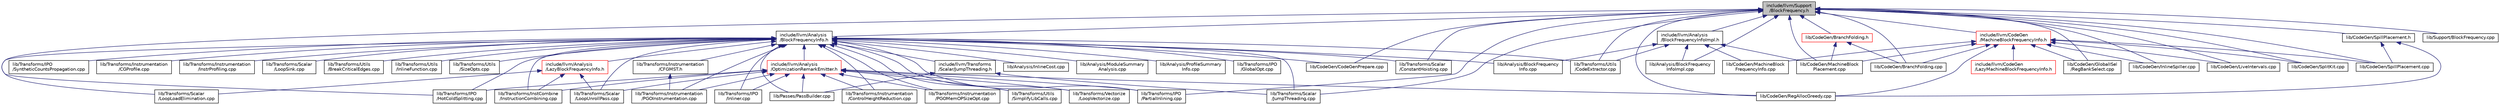 digraph "include/llvm/Support/BlockFrequency.h"
{
 // LATEX_PDF_SIZE
  bgcolor="transparent";
  edge [fontname="Helvetica",fontsize="10",labelfontname="Helvetica",labelfontsize="10"];
  node [fontname="Helvetica",fontsize="10",shape="box"];
  Node1 [label="include/llvm/Support\l/BlockFrequency.h",height=0.2,width=0.4,color="black", fillcolor="grey75", style="filled", fontcolor="black",tooltip=" "];
  Node1 -> Node2 [dir="back",color="midnightblue",fontsize="10",style="solid",fontname="Helvetica"];
  Node2 [label="include/llvm/Analysis\l/BlockFrequencyInfo.h",height=0.2,width=0.4,color="black",URL="$BlockFrequencyInfo_8h.html",tooltip=" "];
  Node2 -> Node3 [dir="back",color="midnightblue",fontsize="10",style="solid",fontname="Helvetica"];
  Node3 [label="include/llvm/Analysis\l/LazyBlockFrequencyInfo.h",height=0.2,width=0.4,color="red",URL="$LazyBlockFrequencyInfo_8h.html",tooltip=" "];
  Node3 -> Node6 [dir="back",color="midnightblue",fontsize="10",style="solid",fontname="Helvetica"];
  Node6 [label="lib/Transforms/InstCombine\l/InstructionCombining.cpp",height=0.2,width=0.4,color="black",URL="$InstructionCombining_8cpp.html",tooltip=" "];
  Node3 -> Node7 [dir="back",color="midnightblue",fontsize="10",style="solid",fontname="Helvetica"];
  Node7 [label="lib/Transforms/Scalar\l/LoopLoadElimination.cpp",height=0.2,width=0.4,color="black",URL="$LoopLoadElimination_8cpp.html",tooltip=" "];
  Node3 -> Node8 [dir="back",color="midnightblue",fontsize="10",style="solid",fontname="Helvetica"];
  Node8 [label="lib/Transforms/Scalar\l/LoopUnrollPass.cpp",height=0.2,width=0.4,color="black",URL="$LoopUnrollPass_8cpp.html",tooltip=" "];
  Node2 -> Node9 [dir="back",color="midnightblue",fontsize="10",style="solid",fontname="Helvetica"];
  Node9 [label="include/llvm/Analysis\l/OptimizationRemarkEmitter.h",height=0.2,width=0.4,color="red",URL="$OptimizationRemarkEmitter_8h.html",tooltip=" "];
  Node9 -> Node70 [dir="back",color="midnightblue",fontsize="10",style="solid",fontname="Helvetica"];
  Node70 [label="lib/CodeGen/RegAllocGreedy.cpp",height=0.2,width=0.4,color="black",URL="$RegAllocGreedy_8cpp.html",tooltip=" "];
  Node9 -> Node12 [dir="back",color="midnightblue",fontsize="10",style="solid",fontname="Helvetica"];
  Node12 [label="lib/Passes/PassBuilder.cpp",height=0.2,width=0.4,color="black",URL="$PassBuilder_8cpp.html",tooltip="This file provides the implementation of the PassBuilder based on our static pass registry as well as..."];
  Node9 -> Node28 [dir="back",color="midnightblue",fontsize="10",style="solid",fontname="Helvetica"];
  Node28 [label="lib/Transforms/IPO\l/HotColdSplitting.cpp",height=0.2,width=0.4,color="black",URL="$HotColdSplitting_8cpp.html",tooltip="The goal of hot/cold splitting is to improve the memory locality of code."];
  Node9 -> Node16 [dir="back",color="midnightblue",fontsize="10",style="solid",fontname="Helvetica"];
  Node16 [label="lib/Transforms/IPO\l/Inliner.cpp",height=0.2,width=0.4,color="black",URL="$Inliner_8cpp.html",tooltip=" "];
  Node9 -> Node29 [dir="back",color="midnightblue",fontsize="10",style="solid",fontname="Helvetica"];
  Node29 [label="lib/Transforms/IPO\l/PartialInlining.cpp",height=0.2,width=0.4,color="black",URL="$PartialInlining_8cpp.html",tooltip=" "];
  Node9 -> Node6 [dir="back",color="midnightblue",fontsize="10",style="solid",fontname="Helvetica"];
  Node9 -> Node32 [dir="back",color="midnightblue",fontsize="10",style="solid",fontname="Helvetica"];
  Node32 [label="lib/Transforms/Instrumentation\l/ControlHeightReduction.cpp",height=0.2,width=0.4,color="black",URL="$ControlHeightReduction_8cpp.html",tooltip=" "];
  Node9 -> Node85 [dir="back",color="midnightblue",fontsize="10",style="solid",fontname="Helvetica"];
  Node85 [label="lib/Transforms/Instrumentation\l/PGOInstrumentation.cpp",height=0.2,width=0.4,color="black",URL="$PGOInstrumentation_8cpp.html",tooltip=" "];
  Node9 -> Node86 [dir="back",color="midnightblue",fontsize="10",style="solid",fontname="Helvetica"];
  Node86 [label="lib/Transforms/Instrumentation\l/PGOMemOPSizeOpt.cpp",height=0.2,width=0.4,color="black",URL="$PGOMemOPSizeOpt_8cpp.html",tooltip=" "];
  Node9 -> Node8 [dir="back",color="midnightblue",fontsize="10",style="solid",fontname="Helvetica"];
  Node9 -> Node97 [dir="back",color="midnightblue",fontsize="10",style="solid",fontname="Helvetica"];
  Node97 [label="lib/Transforms/Utils\l/SimplifyLibCalls.cpp",height=0.2,width=0.4,color="black",URL="$SimplifyLibCalls_8cpp.html",tooltip=" "];
  Node9 -> Node74 [dir="back",color="midnightblue",fontsize="10",style="solid",fontname="Helvetica"];
  Node74 [label="lib/Transforms/Vectorize\l/LoopVectorize.cpp",height=0.2,width=0.4,color="black",URL="$LoopVectorize_8cpp.html",tooltip=" "];
  Node2 -> Node99 [dir="back",color="midnightblue",fontsize="10",style="solid",fontname="Helvetica"];
  Node99 [label="include/llvm/Transforms\l/Scalar/JumpThreading.h",height=0.2,width=0.4,color="black",URL="$JumpThreading_8h.html",tooltip="See the comments on JumpThreadingPass."];
  Node99 -> Node12 [dir="back",color="midnightblue",fontsize="10",style="solid",fontname="Helvetica"];
  Node99 -> Node35 [dir="back",color="midnightblue",fontsize="10",style="solid",fontname="Helvetica"];
  Node35 [label="lib/Transforms/Scalar\l/JumpThreading.cpp",height=0.2,width=0.4,color="black",URL="$JumpThreading_8cpp.html",tooltip=" "];
  Node2 -> Node100 [dir="back",color="midnightblue",fontsize="10",style="solid",fontname="Helvetica"];
  Node100 [label="lib/Analysis/BlockFrequency\lInfo.cpp",height=0.2,width=0.4,color="black",URL="$BlockFrequencyInfo_8cpp.html",tooltip=" "];
  Node2 -> Node50 [dir="back",color="midnightblue",fontsize="10",style="solid",fontname="Helvetica"];
  Node50 [label="lib/Analysis/InlineCost.cpp",height=0.2,width=0.4,color="black",URL="$InlineCost_8cpp.html",tooltip=" "];
  Node2 -> Node101 [dir="back",color="midnightblue",fontsize="10",style="solid",fontname="Helvetica"];
  Node101 [label="lib/Analysis/ModuleSummary\lAnalysis.cpp",height=0.2,width=0.4,color="black",URL="$ModuleSummaryAnalysis_8cpp.html",tooltip=" "];
  Node2 -> Node102 [dir="back",color="midnightblue",fontsize="10",style="solid",fontname="Helvetica"];
  Node102 [label="lib/Analysis/ProfileSummary\lInfo.cpp",height=0.2,width=0.4,color="black",URL="$ProfileSummaryInfo_8cpp.html",tooltip=" "];
  Node2 -> Node103 [dir="back",color="midnightblue",fontsize="10",style="solid",fontname="Helvetica"];
  Node103 [label="lib/CodeGen/CodeGenPrepare.cpp",height=0.2,width=0.4,color="black",URL="$CodeGenPrepare_8cpp.html",tooltip=" "];
  Node2 -> Node12 [dir="back",color="midnightblue",fontsize="10",style="solid",fontname="Helvetica"];
  Node2 -> Node104 [dir="back",color="midnightblue",fontsize="10",style="solid",fontname="Helvetica"];
  Node104 [label="lib/Transforms/IPO\l/GlobalOpt.cpp",height=0.2,width=0.4,color="black",URL="$GlobalOpt_8cpp.html",tooltip=" "];
  Node2 -> Node28 [dir="back",color="midnightblue",fontsize="10",style="solid",fontname="Helvetica"];
  Node2 -> Node16 [dir="back",color="midnightblue",fontsize="10",style="solid",fontname="Helvetica"];
  Node2 -> Node29 [dir="back",color="midnightblue",fontsize="10",style="solid",fontname="Helvetica"];
  Node2 -> Node105 [dir="back",color="midnightblue",fontsize="10",style="solid",fontname="Helvetica"];
  Node105 [label="lib/Transforms/IPO\l/SyntheticCountsPropagation.cpp",height=0.2,width=0.4,color="black",URL="$SyntheticCountsPropagation_8cpp.html",tooltip=" "];
  Node2 -> Node6 [dir="back",color="midnightblue",fontsize="10",style="solid",fontname="Helvetica"];
  Node2 -> Node106 [dir="back",color="midnightblue",fontsize="10",style="solid",fontname="Helvetica"];
  Node106 [label="lib/Transforms/Instrumentation\l/CFGMST.h",height=0.2,width=0.4,color="black",URL="$CFGMST_8h.html",tooltip=" "];
  Node106 -> Node85 [dir="back",color="midnightblue",fontsize="10",style="solid",fontname="Helvetica"];
  Node2 -> Node107 [dir="back",color="midnightblue",fontsize="10",style="solid",fontname="Helvetica"];
  Node107 [label="lib/Transforms/Instrumentation\l/CGProfile.cpp",height=0.2,width=0.4,color="black",URL="$CGProfile_8cpp.html",tooltip=" "];
  Node2 -> Node32 [dir="back",color="midnightblue",fontsize="10",style="solid",fontname="Helvetica"];
  Node2 -> Node108 [dir="back",color="midnightblue",fontsize="10",style="solid",fontname="Helvetica"];
  Node108 [label="lib/Transforms/Instrumentation\l/InstrProfiling.cpp",height=0.2,width=0.4,color="black",URL="$InstrProfiling_8cpp.html",tooltip=" "];
  Node2 -> Node85 [dir="back",color="midnightblue",fontsize="10",style="solid",fontname="Helvetica"];
  Node2 -> Node86 [dir="back",color="midnightblue",fontsize="10",style="solid",fontname="Helvetica"];
  Node2 -> Node109 [dir="back",color="midnightblue",fontsize="10",style="solid",fontname="Helvetica"];
  Node109 [label="lib/Transforms/Scalar\l/ConstantHoisting.cpp",height=0.2,width=0.4,color="black",URL="$ConstantHoisting_8cpp.html",tooltip=" "];
  Node2 -> Node35 [dir="back",color="midnightblue",fontsize="10",style="solid",fontname="Helvetica"];
  Node2 -> Node7 [dir="back",color="midnightblue",fontsize="10",style="solid",fontname="Helvetica"];
  Node2 -> Node110 [dir="back",color="midnightblue",fontsize="10",style="solid",fontname="Helvetica"];
  Node110 [label="lib/Transforms/Scalar\l/LoopSink.cpp",height=0.2,width=0.4,color="black",URL="$LoopSink_8cpp.html",tooltip=" "];
  Node2 -> Node8 [dir="back",color="midnightblue",fontsize="10",style="solid",fontname="Helvetica"];
  Node2 -> Node40 [dir="back",color="midnightblue",fontsize="10",style="solid",fontname="Helvetica"];
  Node40 [label="lib/Transforms/Utils\l/BreakCriticalEdges.cpp",height=0.2,width=0.4,color="black",URL="$BreakCriticalEdges_8cpp.html",tooltip=" "];
  Node2 -> Node111 [dir="back",color="midnightblue",fontsize="10",style="solid",fontname="Helvetica"];
  Node111 [label="lib/Transforms/Utils\l/CodeExtractor.cpp",height=0.2,width=0.4,color="black",URL="$CodeExtractor_8cpp.html",tooltip=" "];
  Node2 -> Node43 [dir="back",color="midnightblue",fontsize="10",style="solid",fontname="Helvetica"];
  Node43 [label="lib/Transforms/Utils\l/InlineFunction.cpp",height=0.2,width=0.4,color="black",URL="$InlineFunction_8cpp.html",tooltip=" "];
  Node2 -> Node97 [dir="back",color="midnightblue",fontsize="10",style="solid",fontname="Helvetica"];
  Node2 -> Node112 [dir="back",color="midnightblue",fontsize="10",style="solid",fontname="Helvetica"];
  Node112 [label="lib/Transforms/Utils\l/SizeOpts.cpp",height=0.2,width=0.4,color="black",URL="$SizeOpts_8cpp.html",tooltip=" "];
  Node2 -> Node74 [dir="back",color="midnightblue",fontsize="10",style="solid",fontname="Helvetica"];
  Node1 -> Node113 [dir="back",color="midnightblue",fontsize="10",style="solid",fontname="Helvetica"];
  Node113 [label="include/llvm/Analysis\l/BlockFrequencyInfoImpl.h",height=0.2,width=0.4,color="black",URL="$BlockFrequencyInfoImpl_8h.html",tooltip=" "];
  Node113 -> Node100 [dir="back",color="midnightblue",fontsize="10",style="solid",fontname="Helvetica"];
  Node113 -> Node114 [dir="back",color="midnightblue",fontsize="10",style="solid",fontname="Helvetica"];
  Node114 [label="lib/Analysis/BlockFrequency\lInfoImpl.cpp",height=0.2,width=0.4,color="black",URL="$BlockFrequencyInfoImpl_8cpp.html",tooltip=" "];
  Node113 -> Node115 [dir="back",color="midnightblue",fontsize="10",style="solid",fontname="Helvetica"];
  Node115 [label="lib/CodeGen/MachineBlock\lFrequencyInfo.cpp",height=0.2,width=0.4,color="black",URL="$MachineBlockFrequencyInfo_8cpp.html",tooltip=" "];
  Node113 -> Node116 [dir="back",color="midnightblue",fontsize="10",style="solid",fontname="Helvetica"];
  Node116 [label="lib/CodeGen/MachineBlock\lPlacement.cpp",height=0.2,width=0.4,color="black",URL="$MachineBlockPlacement_8cpp.html",tooltip=" "];
  Node113 -> Node111 [dir="back",color="midnightblue",fontsize="10",style="solid",fontname="Helvetica"];
  Node1 -> Node117 [dir="back",color="midnightblue",fontsize="10",style="solid",fontname="Helvetica"];
  Node117 [label="include/llvm/CodeGen\l/MachineBlockFrequencyInfo.h",height=0.2,width=0.4,color="red",URL="$MachineBlockFrequencyInfo_8h.html",tooltip=" "];
  Node117 -> Node118 [dir="back",color="midnightblue",fontsize="10",style="solid",fontname="Helvetica"];
  Node118 [label="include/llvm/CodeGen\l/LazyMachineBlockFrequencyInfo.h",height=0.2,width=0.4,color="red",URL="$LazyMachineBlockFrequencyInfo_8h.html",tooltip="===- LazyMachineBlockFrequencyInfo.h - Lazy Block Frequency -*- C++ -*–===//"];
  Node117 -> Node120 [dir="back",color="midnightblue",fontsize="10",style="solid",fontname="Helvetica"];
  Node120 [label="lib/CodeGen/BranchFolding.cpp",height=0.2,width=0.4,color="black",URL="$BranchFolding_8cpp.html",tooltip=" "];
  Node117 -> Node55 [dir="back",color="midnightblue",fontsize="10",style="solid",fontname="Helvetica"];
  Node55 [label="lib/CodeGen/GlobalISel\l/RegBankSelect.cpp",height=0.2,width=0.4,color="black",URL="$RegBankSelect_8cpp.html",tooltip="This file implements the RegBankSelect class."];
  Node117 -> Node122 [dir="back",color="midnightblue",fontsize="10",style="solid",fontname="Helvetica"];
  Node122 [label="lib/CodeGen/InlineSpiller.cpp",height=0.2,width=0.4,color="black",URL="$InlineSpiller_8cpp.html",tooltip=" "];
  Node117 -> Node123 [dir="back",color="midnightblue",fontsize="10",style="solid",fontname="Helvetica"];
  Node123 [label="lib/CodeGen/LiveIntervals.cpp",height=0.2,width=0.4,color="black",URL="$LiveIntervals_8cpp.html",tooltip=" "];
  Node117 -> Node115 [dir="back",color="midnightblue",fontsize="10",style="solid",fontname="Helvetica"];
  Node117 -> Node116 [dir="back",color="midnightblue",fontsize="10",style="solid",fontname="Helvetica"];
  Node117 -> Node70 [dir="back",color="midnightblue",fontsize="10",style="solid",fontname="Helvetica"];
  Node117 -> Node128 [dir="back",color="midnightblue",fontsize="10",style="solid",fontname="Helvetica"];
  Node128 [label="lib/CodeGen/SpillPlacement.cpp",height=0.2,width=0.4,color="black",URL="$SpillPlacement_8cpp.html",tooltip=" "];
  Node117 -> Node129 [dir="back",color="midnightblue",fontsize="10",style="solid",fontname="Helvetica"];
  Node129 [label="lib/CodeGen/SplitKit.cpp",height=0.2,width=0.4,color="black",URL="$SplitKit_8cpp.html",tooltip=" "];
  Node1 -> Node114 [dir="back",color="midnightblue",fontsize="10",style="solid",fontname="Helvetica"];
  Node1 -> Node120 [dir="back",color="midnightblue",fontsize="10",style="solid",fontname="Helvetica"];
  Node1 -> Node140 [dir="back",color="midnightblue",fontsize="10",style="solid",fontname="Helvetica"];
  Node140 [label="lib/CodeGen/BranchFolding.h",height=0.2,width=0.4,color="red",URL="$BranchFolding_8h.html",tooltip=" "];
  Node140 -> Node120 [dir="back",color="midnightblue",fontsize="10",style="solid",fontname="Helvetica"];
  Node140 -> Node116 [dir="back",color="midnightblue",fontsize="10",style="solid",fontname="Helvetica"];
  Node1 -> Node103 [dir="back",color="midnightblue",fontsize="10",style="solid",fontname="Helvetica"];
  Node1 -> Node55 [dir="back",color="midnightblue",fontsize="10",style="solid",fontname="Helvetica"];
  Node1 -> Node122 [dir="back",color="midnightblue",fontsize="10",style="solid",fontname="Helvetica"];
  Node1 -> Node123 [dir="back",color="midnightblue",fontsize="10",style="solid",fontname="Helvetica"];
  Node1 -> Node116 [dir="back",color="midnightblue",fontsize="10",style="solid",fontname="Helvetica"];
  Node1 -> Node70 [dir="back",color="midnightblue",fontsize="10",style="solid",fontname="Helvetica"];
  Node1 -> Node128 [dir="back",color="midnightblue",fontsize="10",style="solid",fontname="Helvetica"];
  Node1 -> Node141 [dir="back",color="midnightblue",fontsize="10",style="solid",fontname="Helvetica"];
  Node141 [label="lib/CodeGen/SpillPlacement.h",height=0.2,width=0.4,color="black",URL="$SpillPlacement_8h.html",tooltip=" "];
  Node141 -> Node70 [dir="back",color="midnightblue",fontsize="10",style="solid",fontname="Helvetica"];
  Node141 -> Node128 [dir="back",color="midnightblue",fontsize="10",style="solid",fontname="Helvetica"];
  Node1 -> Node129 [dir="back",color="midnightblue",fontsize="10",style="solid",fontname="Helvetica"];
  Node1 -> Node142 [dir="back",color="midnightblue",fontsize="10",style="solid",fontname="Helvetica"];
  Node142 [label="lib/Support/BlockFrequency.cpp",height=0.2,width=0.4,color="black",URL="$BlockFrequency_8cpp.html",tooltip=" "];
  Node1 -> Node28 [dir="back",color="midnightblue",fontsize="10",style="solid",fontname="Helvetica"];
  Node1 -> Node29 [dir="back",color="midnightblue",fontsize="10",style="solid",fontname="Helvetica"];
  Node1 -> Node109 [dir="back",color="midnightblue",fontsize="10",style="solid",fontname="Helvetica"];
  Node1 -> Node35 [dir="back",color="midnightblue",fontsize="10",style="solid",fontname="Helvetica"];
  Node1 -> Node111 [dir="back",color="midnightblue",fontsize="10",style="solid",fontname="Helvetica"];
}
